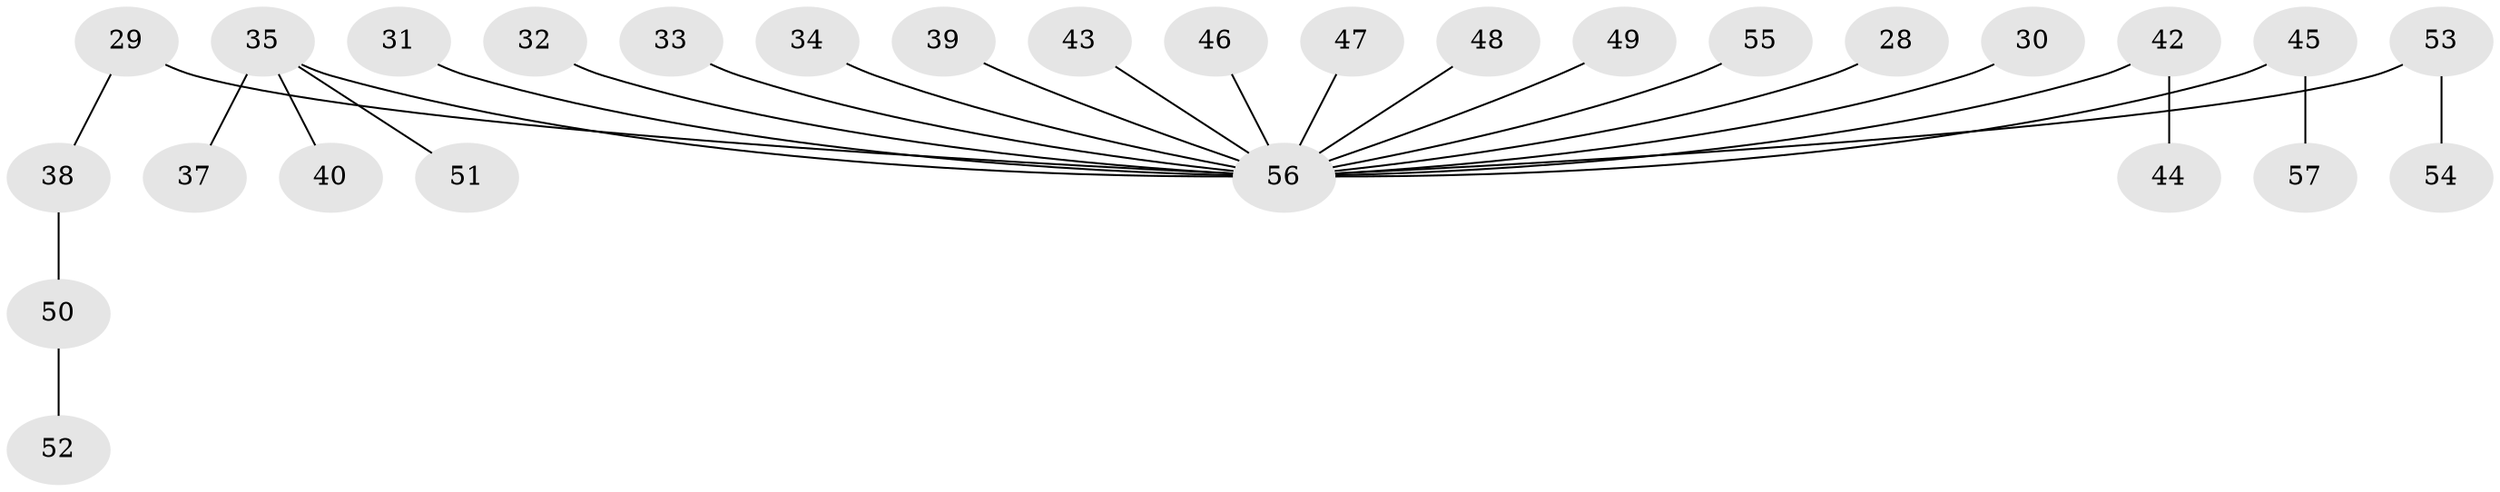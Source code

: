 // original degree distribution, {6: 0.03508771929824561, 3: 0.19298245614035087, 5: 0.017543859649122806, 1: 0.49122807017543857, 2: 0.22807017543859648, 4: 0.03508771929824561}
// Generated by graph-tools (version 1.1) at 2025/53/03/09/25 04:53:15]
// undirected, 28 vertices, 27 edges
graph export_dot {
graph [start="1"]
  node [color=gray90,style=filled];
  28;
  29;
  30;
  31;
  32 [super="+27"];
  33;
  34;
  35 [super="+13"];
  37;
  38;
  39;
  40;
  42 [super="+41"];
  43;
  44;
  45;
  46;
  47;
  48;
  49;
  50;
  51;
  52;
  53;
  54;
  55;
  56 [super="+16+36+21+24+25+26"];
  57;
  28 -- 56;
  29 -- 38;
  29 -- 56;
  30 -- 56;
  31 -- 56;
  32 -- 56;
  33 -- 56;
  34 -- 56;
  35 -- 37;
  35 -- 51;
  35 -- 40;
  35 -- 56;
  38 -- 50;
  39 -- 56;
  42 -- 44;
  42 -- 56;
  43 -- 56;
  45 -- 57;
  45 -- 56;
  46 -- 56;
  47 -- 56;
  48 -- 56;
  49 -- 56;
  50 -- 52;
  53 -- 54;
  53 -- 56;
  55 -- 56;
}
